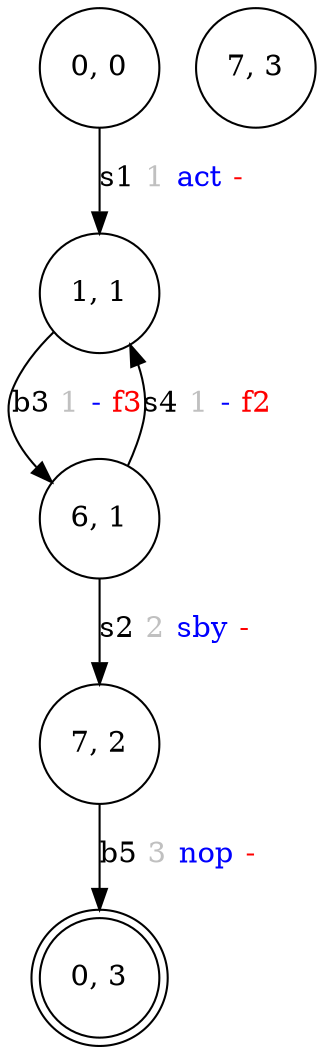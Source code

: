 digraph Rete2_ROS {
	"0, 0" [shape=circle]
	"1, 1" [shape=circle]
	"6, 1" [shape=circle]
	"7, 2" [shape=circle]
	"0, 3" [shape=doublecircle]
	"7, 3" [shape=circle]
	"0, 0" -> "1, 1" [label=<s1 <FONT COLOR="grey">1</FONT> <FONT COLOR="blue">act</FONT> <FONT COLOR="red">-</FONT>>]
	"1, 1" -> "6, 1" [label=<b3 <FONT COLOR="grey">1</FONT> <FONT COLOR="blue">-</FONT> <FONT COLOR="red">f3</FONT>>]
	"6, 1" -> "7, 2" [label=<s2 <FONT COLOR="grey">2</FONT> <FONT COLOR="blue">sby</FONT> <FONT COLOR="red">-</FONT>>]
	"7, 2" -> "0, 3" [label=<b5 <FONT COLOR="grey">3</FONT> <FONT COLOR="blue">nop</FONT> <FONT COLOR="red">-</FONT>>]
	"6, 1" -> "1, 1" [label=<s4 <FONT COLOR="grey">1</FONT> <FONT COLOR="blue">-</FONT> <FONT COLOR="red">f2</FONT>>]
}
